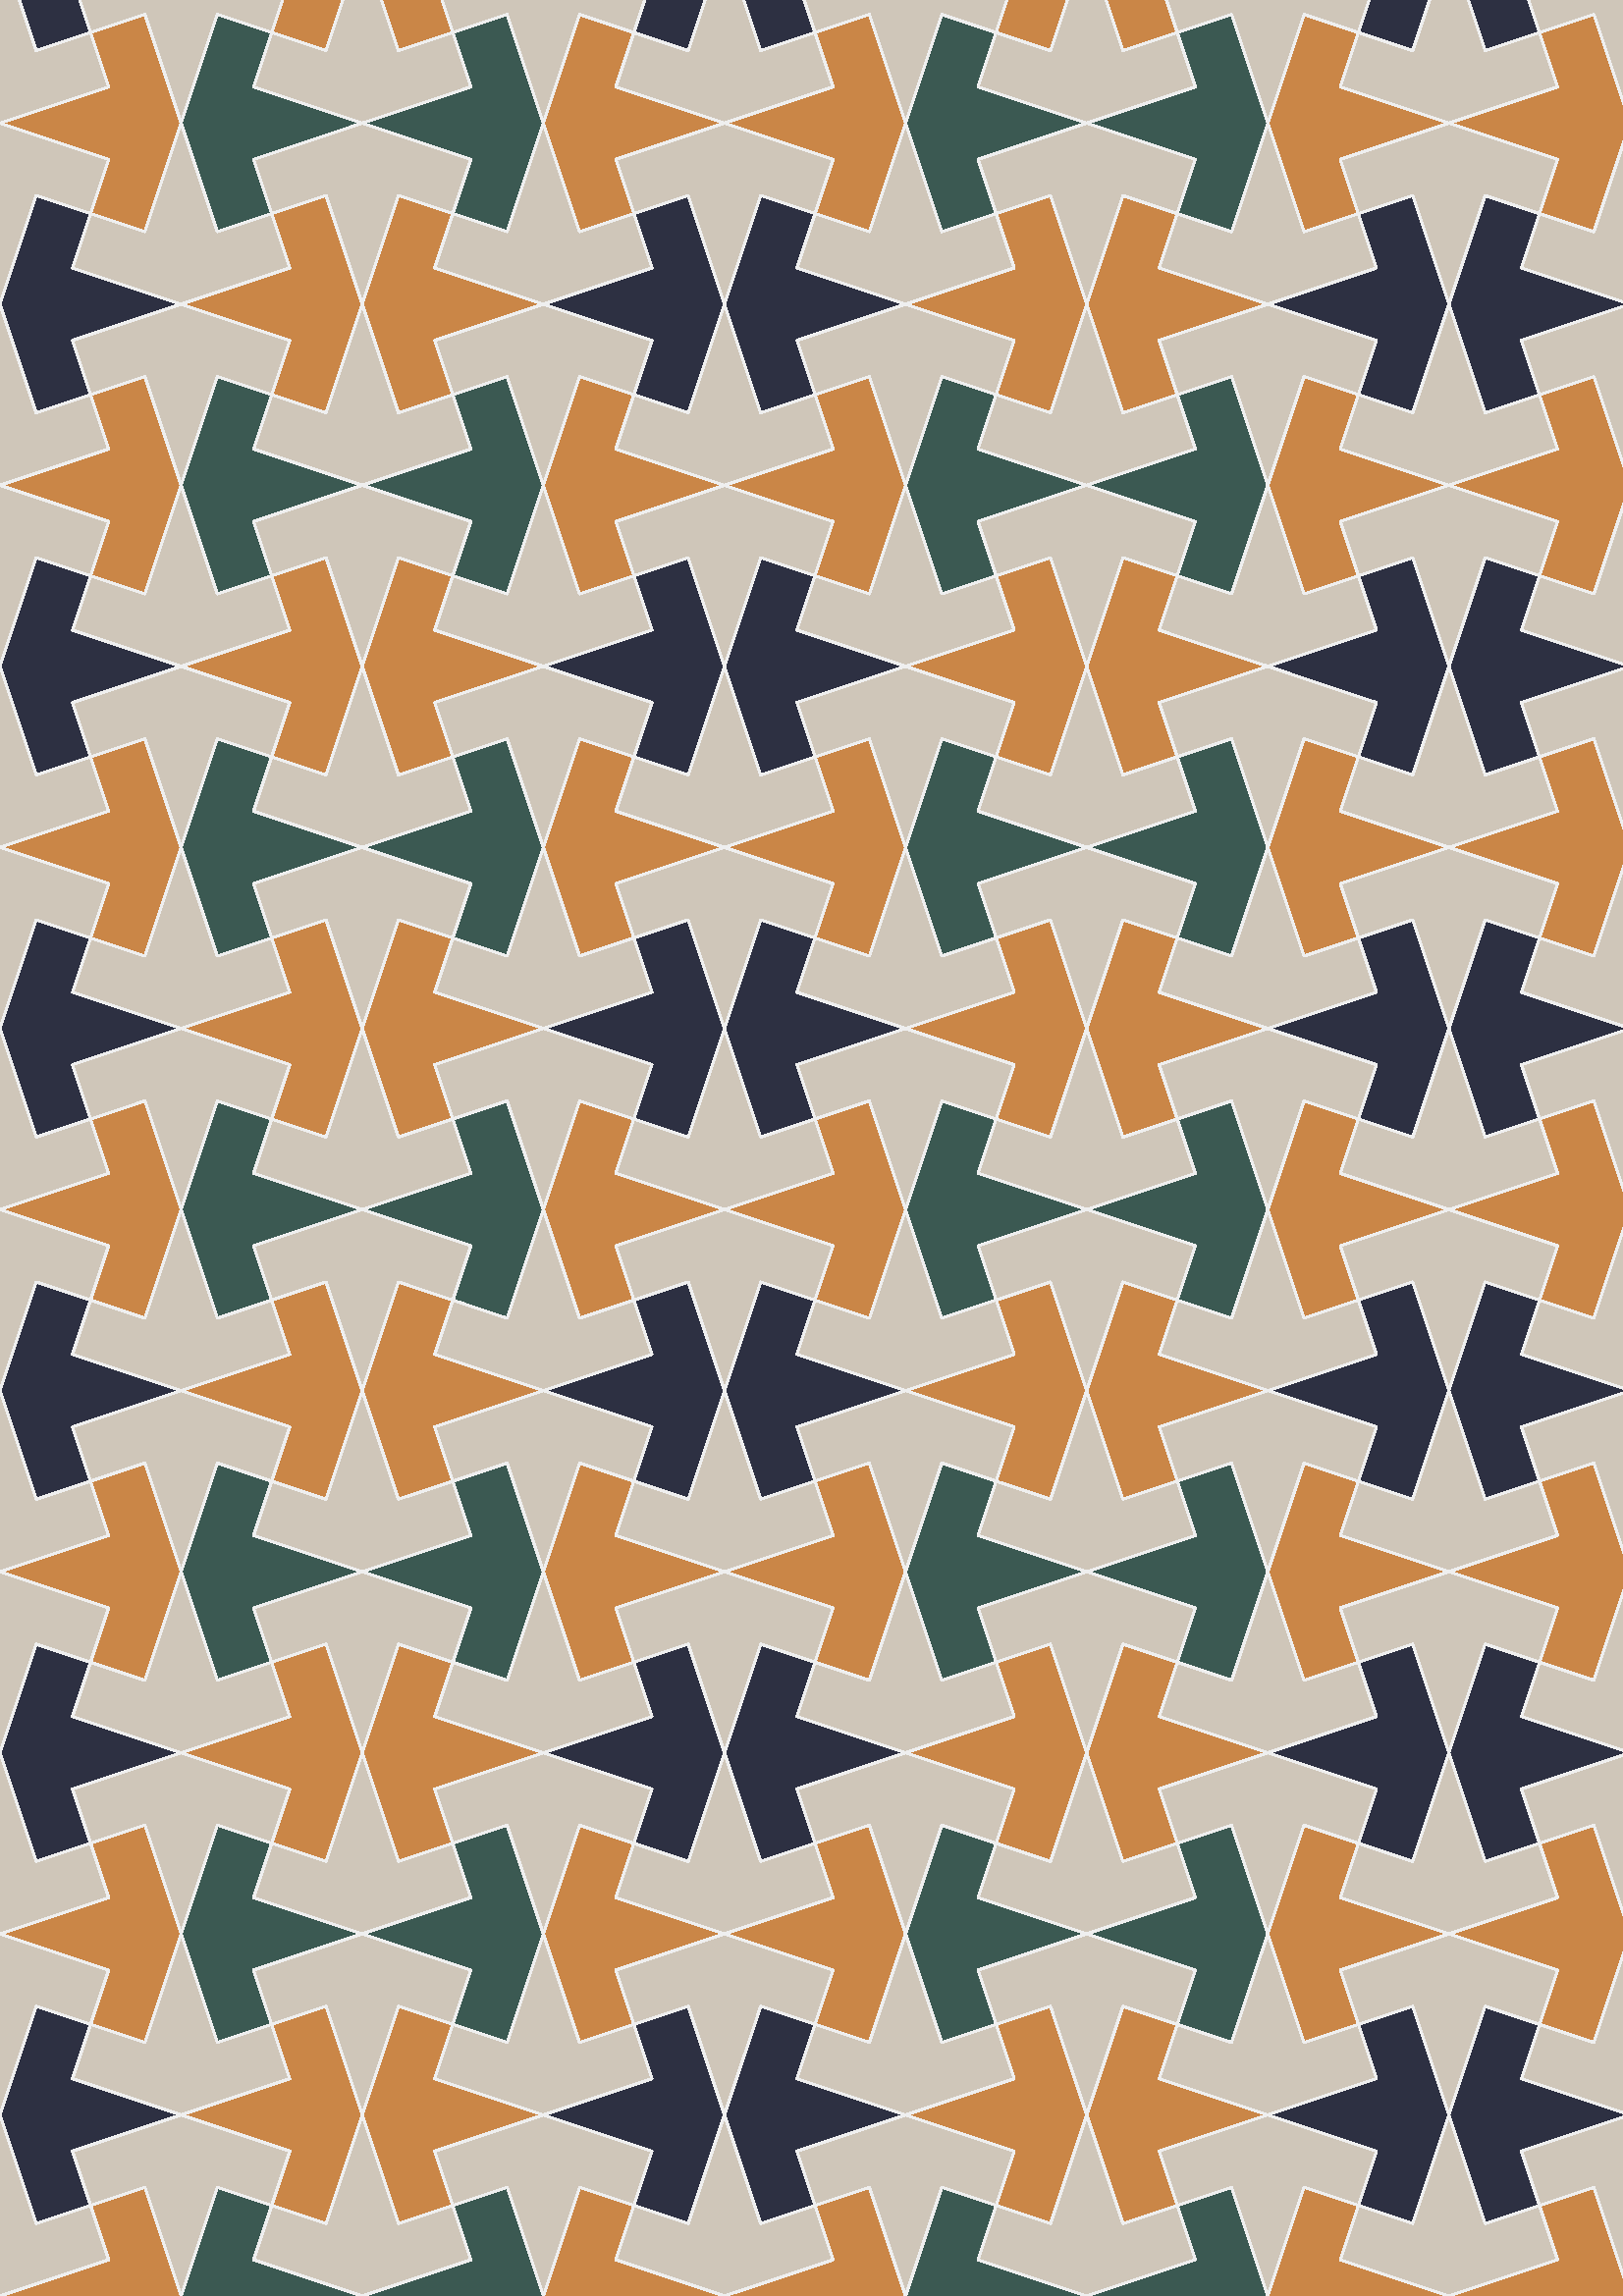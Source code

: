 \documentclass{standalone}
\usepackage{luamplib}
\begin{document}
\mplibtextextlabel{enable}
\begin{mplibcode}
beginfig(1);
    color ivory, navy, gold, forest;
    ivory = 1/256 (208, 199, 186);
    navy = 1/256 (45, 48, 66);
    gold = 1/256 (203, 135, 71);
    forest = 1/256 (59, 89, 82);

    path tack;
    tack = (0,0) -- (0,2) -- (1,2) -- (1,3) -- (-1,3);
    tack := tack rotated (90 - angle (-1,3));
    tack := tack -- subpath (3,1) of tack reflectedabout(up, down) -- cycle;
    tack := tack scaled 21;

    pair u, v; v = point 4 of tack - point 0 of tack;
    u = v rotated -90;

    n = 8;
    path box; box = makepath pensquare scaled (4n * abs(v));

    fill box withcolor ivory;

    for i=-n upto n:
        for j=-n upto n:
            for t=-90, 90:
                path a, b;
                a = tack rotated t shifted (j*2v) shifted (i*2u);
                b = a shifted v shifted u;
                fill a withcolor if odd i: forest else: gold fi;
                fill b withcolor if t if odd i: < else: > fi 0: navy else: gold fi;
                drawoptions(withpen pencircle scaled 1 withcolor 15/16);
                draw a; draw b;
                drawoptions();
            endfor
        endfor
    endfor

    clip currentpicture to box;

endfig;
\end{mplibcode}
\end{document}

